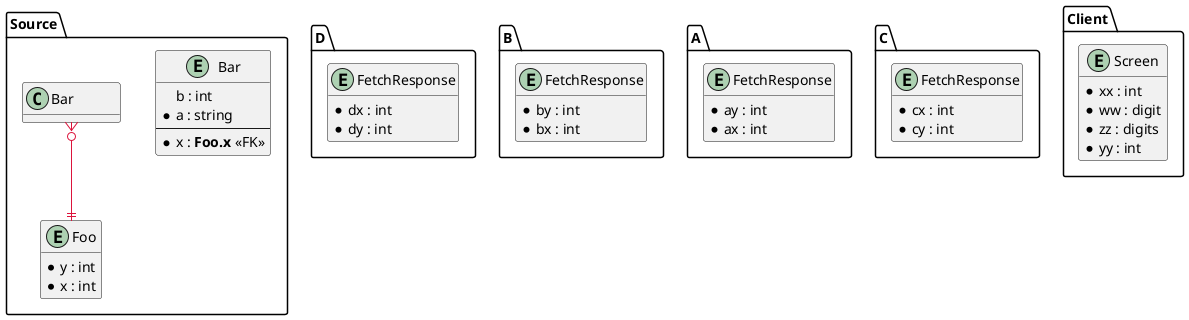 @startuml
skinparam component {
  BackgroundColor FloralWhite
  BorderColor Black
  ArrowColor Crimson
}
skinparam stereotypeCBackgroundColor Orchid
hide methods

entity "Source.Bar" {
  b : int
}

entity "Source.Bar" {
  * a : string
  --
}

entity "Source.Bar" {
  * x : **Foo.x** <<FK>>
}

entity "D.FetchResponse" {
  * dx : int
}

entity "B.FetchResponse" {
  * by : int
}

entity "A.FetchResponse" {
  * ay : int
}

entity "C.FetchResponse" {
  * cx : int
}

entity "A.FetchResponse" {
  * ax : int
}

entity "B.FetchResponse" {
  * bx : int
}

entity "D.FetchResponse" {
  * dy : int
}

entity "C.FetchResponse" {
  * cy : int
}

entity "Source.Foo" {
  * y : int
}

entity "Source.Foo" {
  * x : int
}

entity "Client.Screen" {
  * xx : int
}

entity "Client.Screen" {
  * ww : digit
}

entity "Client.Screen" {
  * zz : digits
}

entity "Client.Screen" {
  * yy : int
}



"Source.Bar            " }o--|| "Source.Foo"














@enduml
